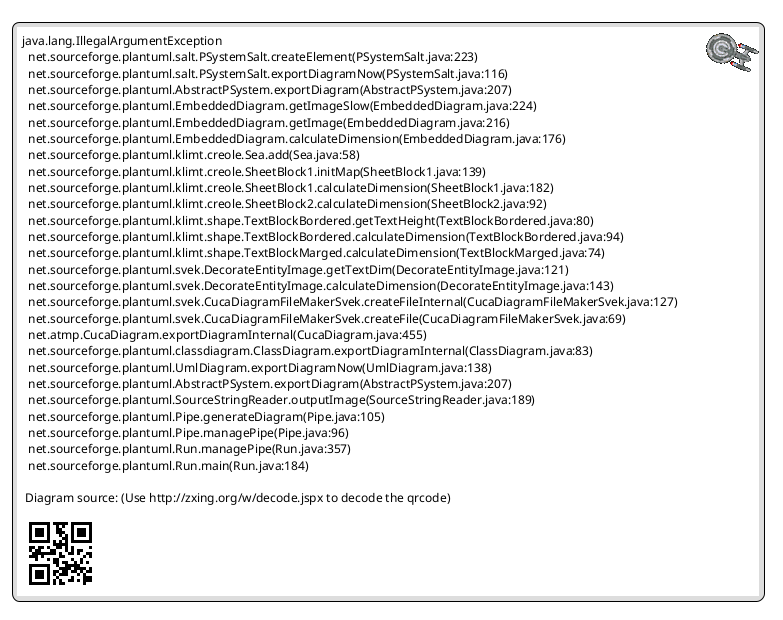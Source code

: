 @startuml
!definelong EditQuerySourceView
{
    {+
          {/ General |  <b>Source | Fields | Conditions }
          ---
          {
            FeatureType | . | ^IPE^ | [<&menu>]
          }
          { [Cancel] | [ Save ]}
    }
}
!enddefinelong

!ifdef display
!else
    legend
    {{
    salt
       EditQuerySourceView
    }}
    end legend
!endif
@enduml